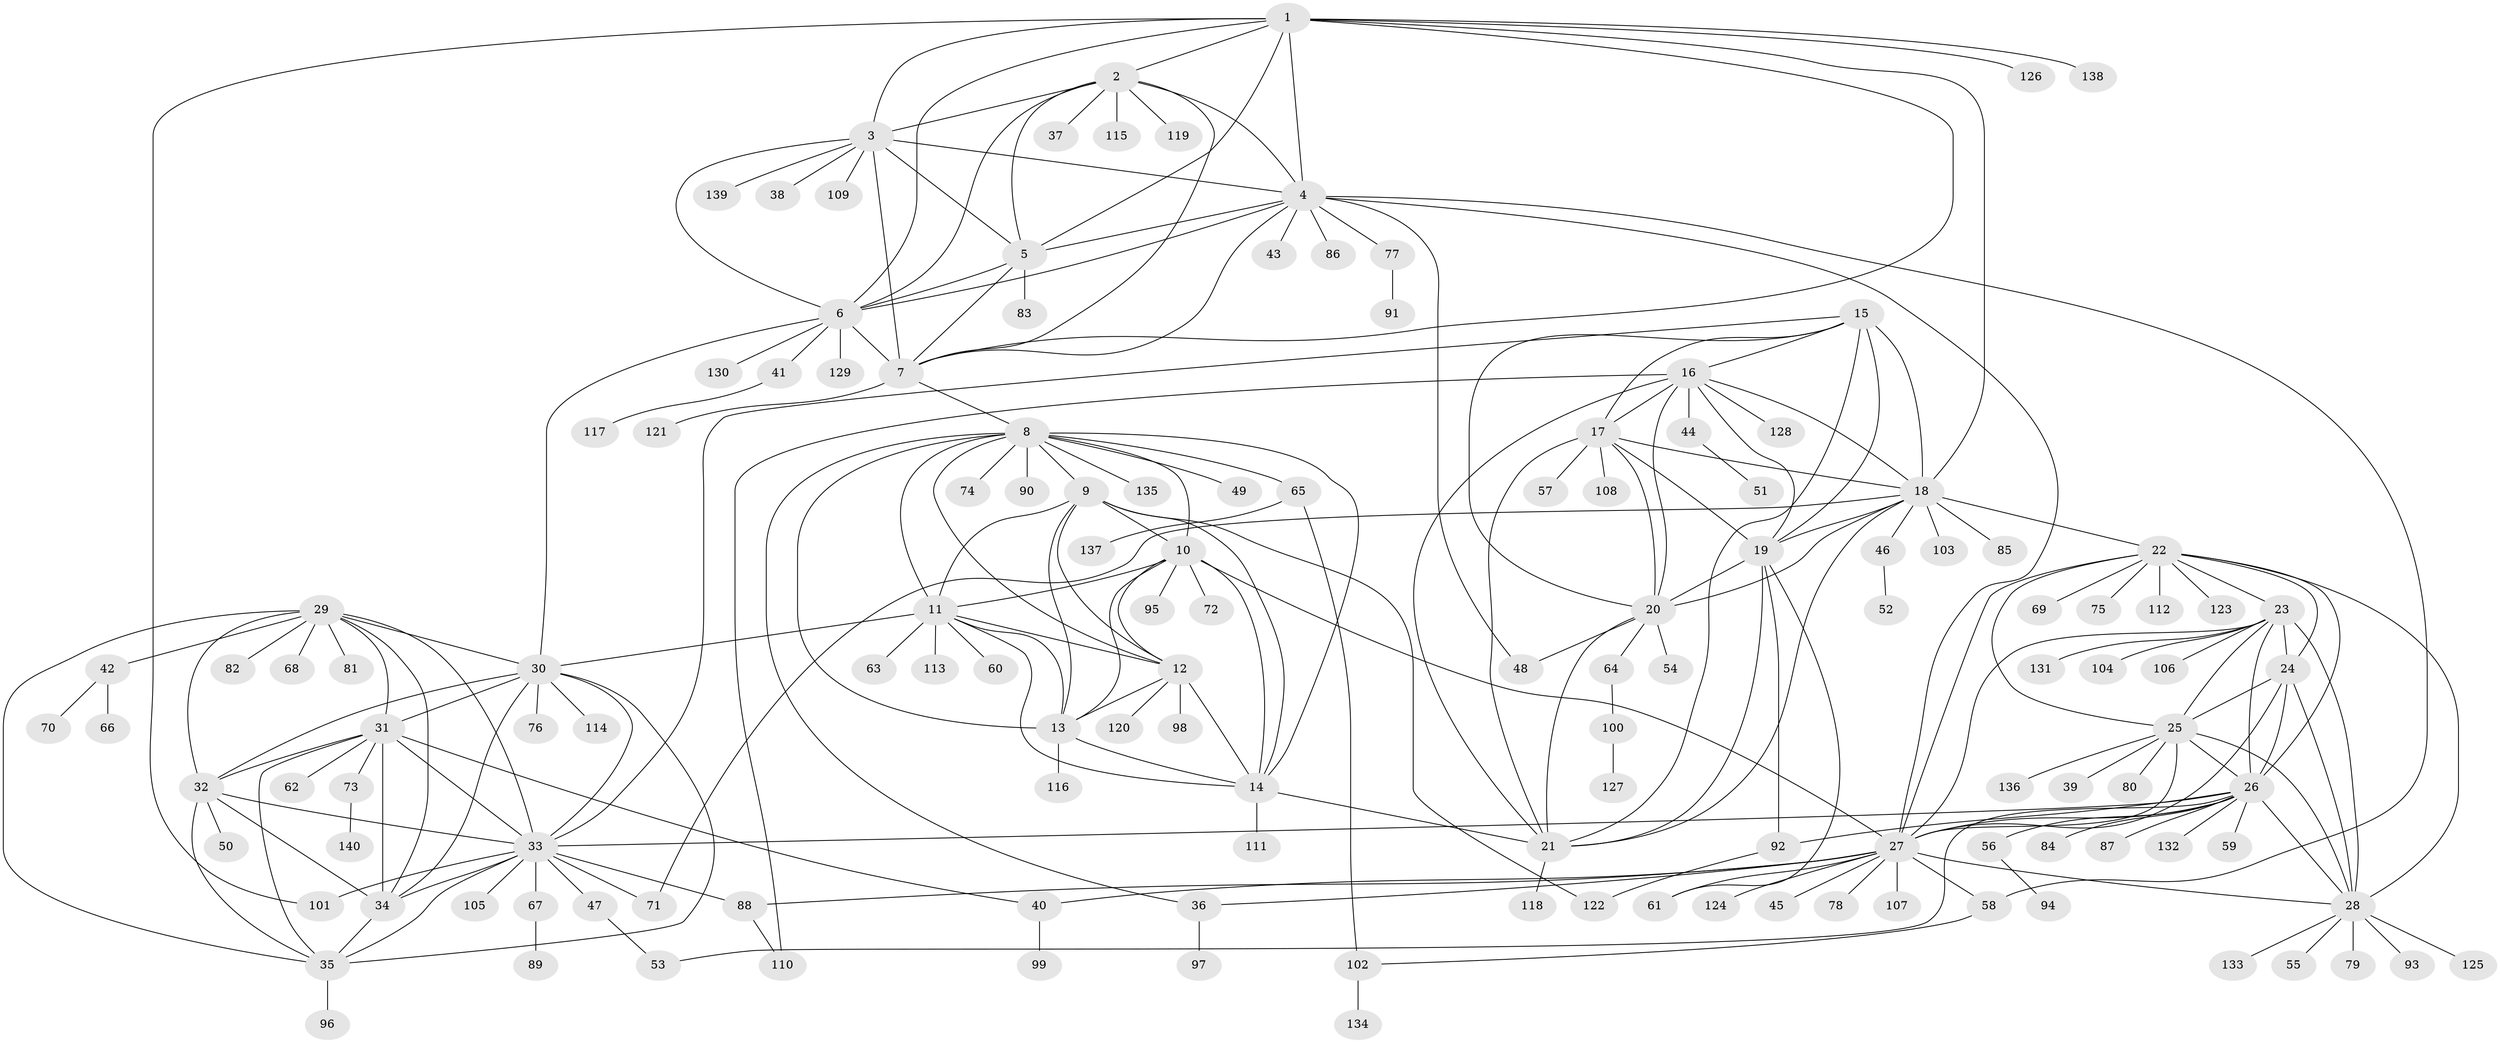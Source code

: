 // Generated by graph-tools (version 1.1) at 2025/54/03/09/25 04:54:59]
// undirected, 140 vertices, 233 edges
graph export_dot {
graph [start="1"]
  node [color=gray90,style=filled];
  1;
  2;
  3;
  4;
  5;
  6;
  7;
  8;
  9;
  10;
  11;
  12;
  13;
  14;
  15;
  16;
  17;
  18;
  19;
  20;
  21;
  22;
  23;
  24;
  25;
  26;
  27;
  28;
  29;
  30;
  31;
  32;
  33;
  34;
  35;
  36;
  37;
  38;
  39;
  40;
  41;
  42;
  43;
  44;
  45;
  46;
  47;
  48;
  49;
  50;
  51;
  52;
  53;
  54;
  55;
  56;
  57;
  58;
  59;
  60;
  61;
  62;
  63;
  64;
  65;
  66;
  67;
  68;
  69;
  70;
  71;
  72;
  73;
  74;
  75;
  76;
  77;
  78;
  79;
  80;
  81;
  82;
  83;
  84;
  85;
  86;
  87;
  88;
  89;
  90;
  91;
  92;
  93;
  94;
  95;
  96;
  97;
  98;
  99;
  100;
  101;
  102;
  103;
  104;
  105;
  106;
  107;
  108;
  109;
  110;
  111;
  112;
  113;
  114;
  115;
  116;
  117;
  118;
  119;
  120;
  121;
  122;
  123;
  124;
  125;
  126;
  127;
  128;
  129;
  130;
  131;
  132;
  133;
  134;
  135;
  136;
  137;
  138;
  139;
  140;
  1 -- 2;
  1 -- 3;
  1 -- 4;
  1 -- 5;
  1 -- 6;
  1 -- 7;
  1 -- 18;
  1 -- 101;
  1 -- 126;
  1 -- 138;
  2 -- 3;
  2 -- 4;
  2 -- 5;
  2 -- 6;
  2 -- 7;
  2 -- 37;
  2 -- 115;
  2 -- 119;
  3 -- 4;
  3 -- 5;
  3 -- 6;
  3 -- 7;
  3 -- 38;
  3 -- 109;
  3 -- 139;
  4 -- 5;
  4 -- 6;
  4 -- 7;
  4 -- 27;
  4 -- 43;
  4 -- 48;
  4 -- 58;
  4 -- 77;
  4 -- 86;
  5 -- 6;
  5 -- 7;
  5 -- 83;
  6 -- 7;
  6 -- 30;
  6 -- 41;
  6 -- 129;
  6 -- 130;
  7 -- 8;
  7 -- 121;
  8 -- 9;
  8 -- 10;
  8 -- 11;
  8 -- 12;
  8 -- 13;
  8 -- 14;
  8 -- 36;
  8 -- 49;
  8 -- 65;
  8 -- 74;
  8 -- 90;
  8 -- 135;
  9 -- 10;
  9 -- 11;
  9 -- 12;
  9 -- 13;
  9 -- 14;
  9 -- 122;
  10 -- 11;
  10 -- 12;
  10 -- 13;
  10 -- 14;
  10 -- 27;
  10 -- 72;
  10 -- 95;
  11 -- 12;
  11 -- 13;
  11 -- 14;
  11 -- 30;
  11 -- 60;
  11 -- 63;
  11 -- 113;
  12 -- 13;
  12 -- 14;
  12 -- 98;
  12 -- 120;
  13 -- 14;
  13 -- 116;
  14 -- 21;
  14 -- 111;
  15 -- 16;
  15 -- 17;
  15 -- 18;
  15 -- 19;
  15 -- 20;
  15 -- 21;
  15 -- 33;
  16 -- 17;
  16 -- 18;
  16 -- 19;
  16 -- 20;
  16 -- 21;
  16 -- 44;
  16 -- 110;
  16 -- 128;
  17 -- 18;
  17 -- 19;
  17 -- 20;
  17 -- 21;
  17 -- 57;
  17 -- 108;
  18 -- 19;
  18 -- 20;
  18 -- 21;
  18 -- 22;
  18 -- 46;
  18 -- 71;
  18 -- 85;
  18 -- 103;
  19 -- 20;
  19 -- 21;
  19 -- 61;
  19 -- 92;
  20 -- 21;
  20 -- 48;
  20 -- 54;
  20 -- 64;
  21 -- 118;
  22 -- 23;
  22 -- 24;
  22 -- 25;
  22 -- 26;
  22 -- 27;
  22 -- 28;
  22 -- 69;
  22 -- 75;
  22 -- 112;
  22 -- 123;
  23 -- 24;
  23 -- 25;
  23 -- 26;
  23 -- 27;
  23 -- 28;
  23 -- 104;
  23 -- 106;
  23 -- 131;
  24 -- 25;
  24 -- 26;
  24 -- 27;
  24 -- 28;
  25 -- 26;
  25 -- 27;
  25 -- 28;
  25 -- 39;
  25 -- 80;
  25 -- 136;
  26 -- 27;
  26 -- 28;
  26 -- 33;
  26 -- 53;
  26 -- 56;
  26 -- 59;
  26 -- 84;
  26 -- 87;
  26 -- 92;
  26 -- 132;
  27 -- 28;
  27 -- 36;
  27 -- 40;
  27 -- 45;
  27 -- 58;
  27 -- 61;
  27 -- 78;
  27 -- 88;
  27 -- 107;
  27 -- 124;
  28 -- 55;
  28 -- 79;
  28 -- 93;
  28 -- 125;
  28 -- 133;
  29 -- 30;
  29 -- 31;
  29 -- 32;
  29 -- 33;
  29 -- 34;
  29 -- 35;
  29 -- 42;
  29 -- 68;
  29 -- 81;
  29 -- 82;
  30 -- 31;
  30 -- 32;
  30 -- 33;
  30 -- 34;
  30 -- 35;
  30 -- 76;
  30 -- 114;
  31 -- 32;
  31 -- 33;
  31 -- 34;
  31 -- 35;
  31 -- 40;
  31 -- 62;
  31 -- 73;
  32 -- 33;
  32 -- 34;
  32 -- 35;
  32 -- 50;
  33 -- 34;
  33 -- 35;
  33 -- 47;
  33 -- 67;
  33 -- 71;
  33 -- 88;
  33 -- 101;
  33 -- 105;
  34 -- 35;
  35 -- 96;
  36 -- 97;
  40 -- 99;
  41 -- 117;
  42 -- 66;
  42 -- 70;
  44 -- 51;
  46 -- 52;
  47 -- 53;
  56 -- 94;
  58 -- 102;
  64 -- 100;
  65 -- 102;
  65 -- 137;
  67 -- 89;
  73 -- 140;
  77 -- 91;
  88 -- 110;
  92 -- 122;
  100 -- 127;
  102 -- 134;
}
